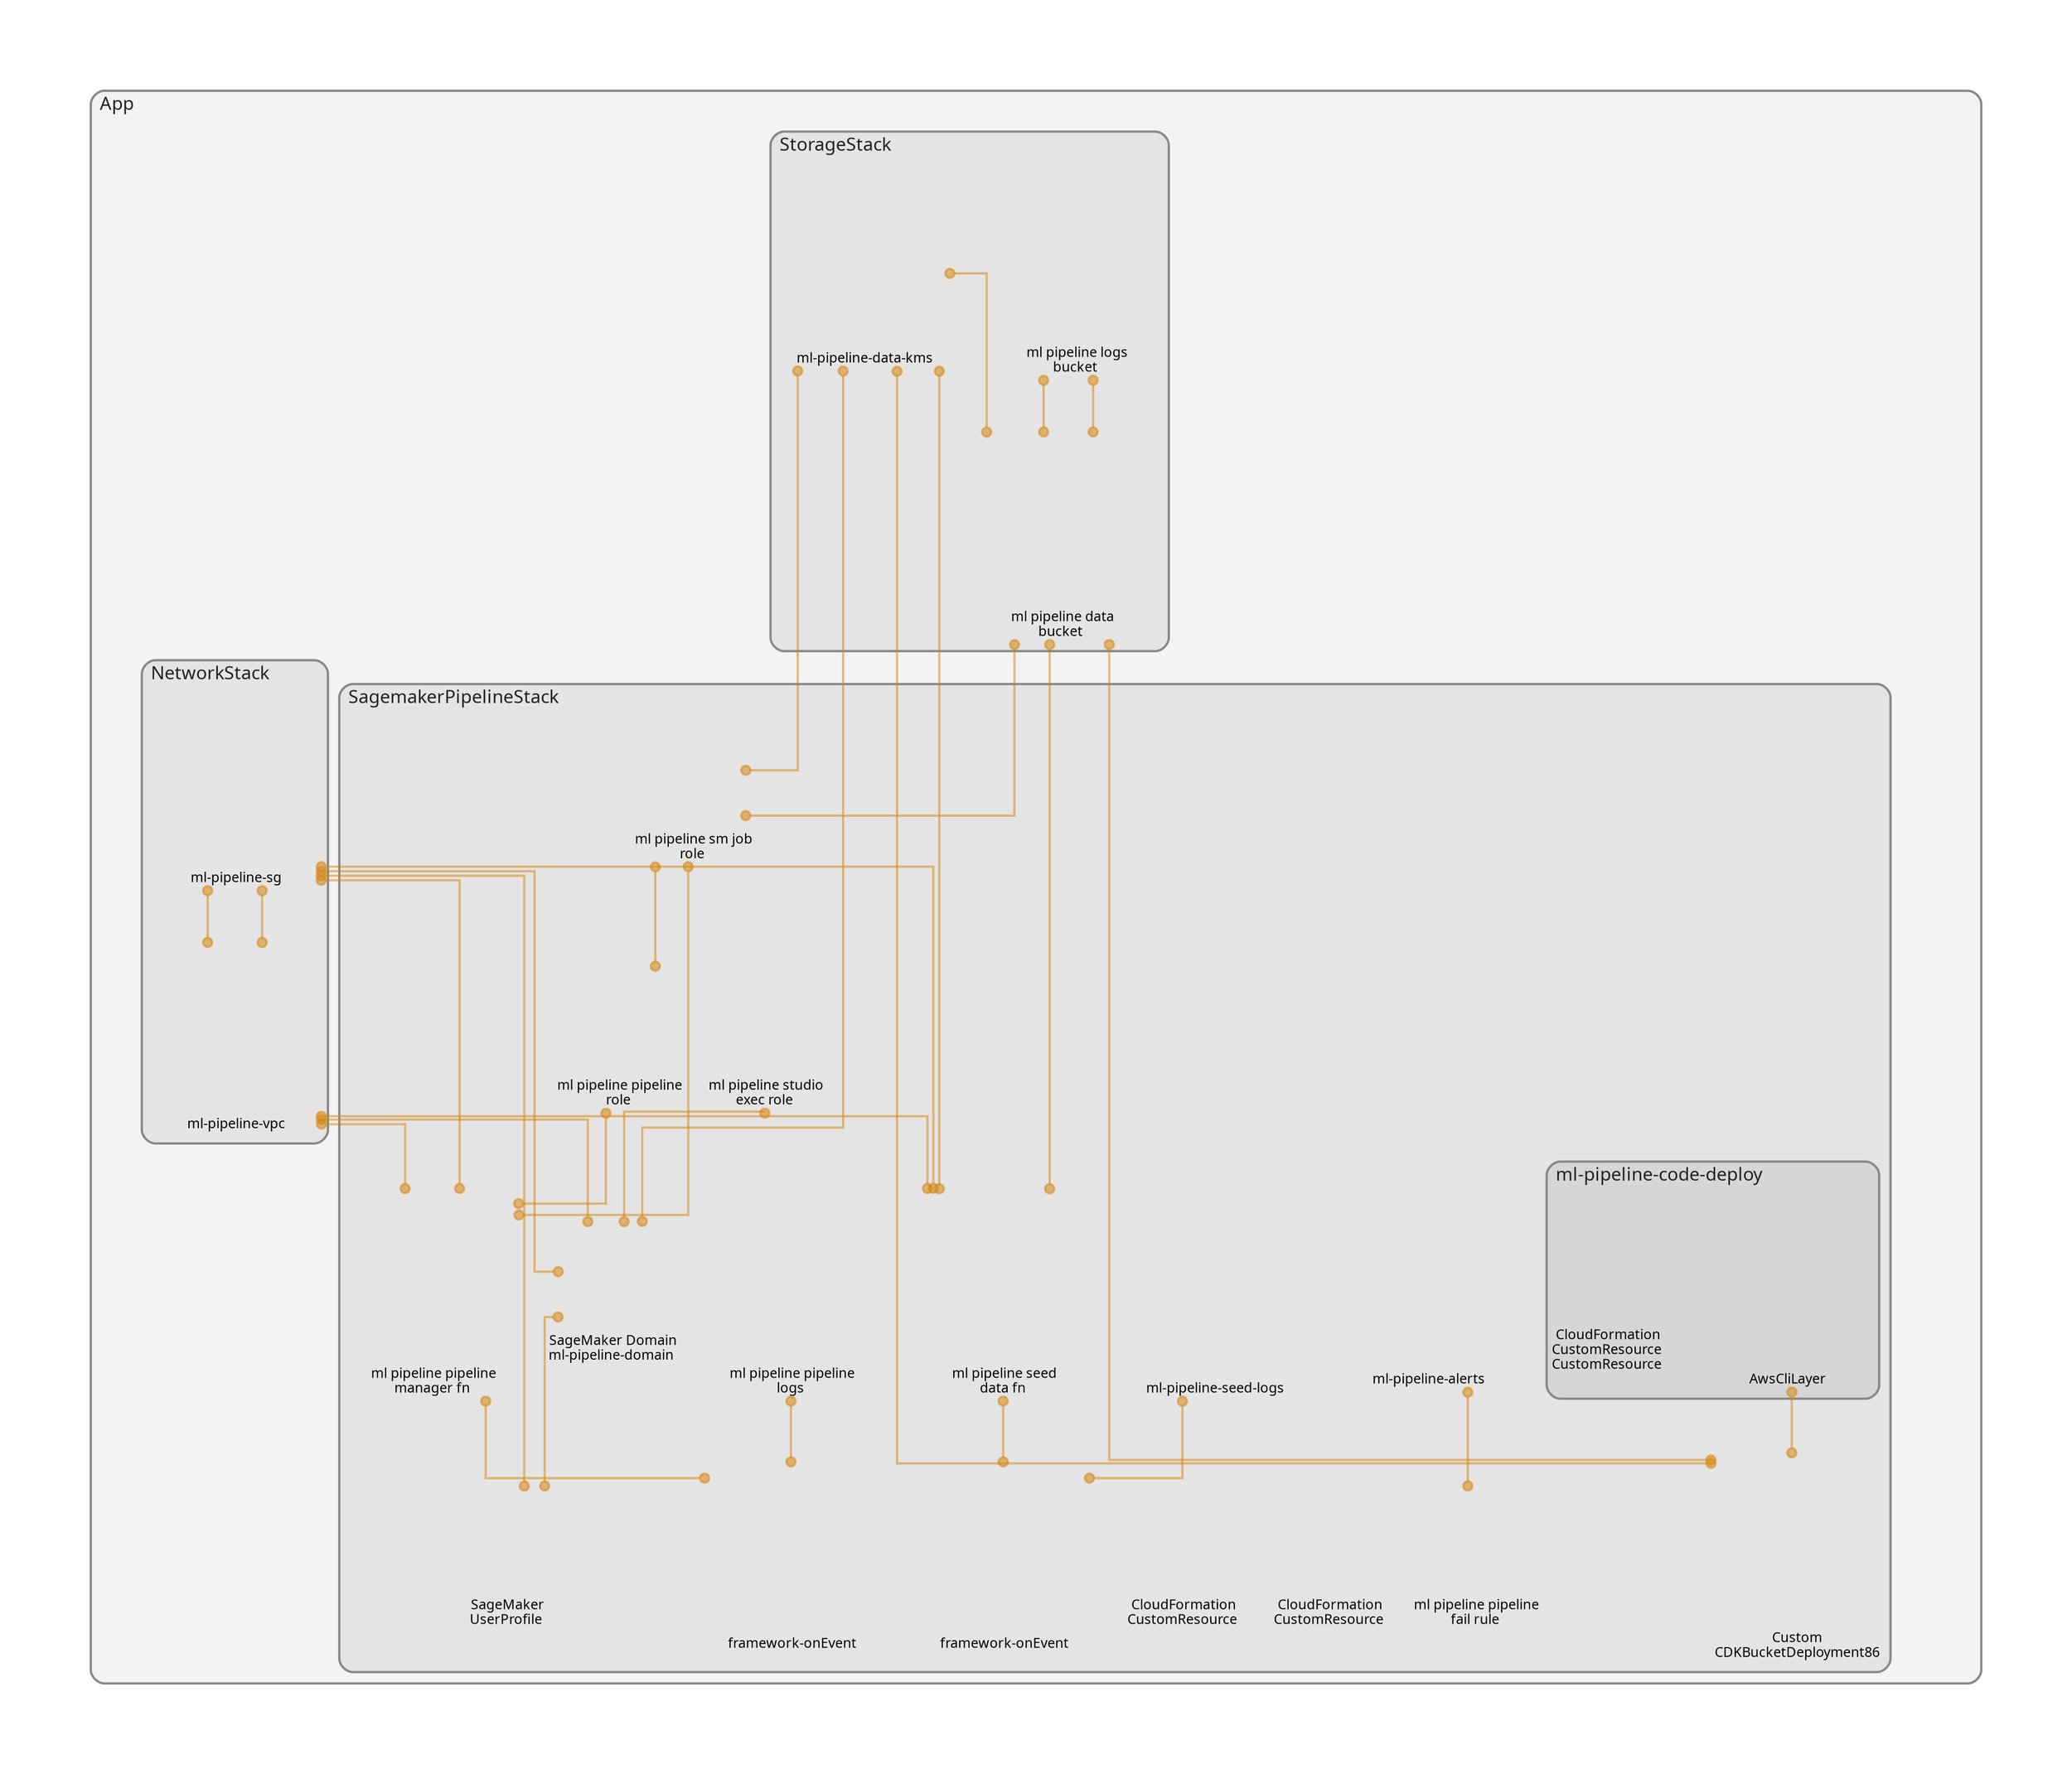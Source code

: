 digraph "Diagram" {
  splines = "ortho";
  pad = 1;
  nodesep = 0.6;
  ranksep = 0.75;
  fontname = "Sans-Serif";
  fontsize = 15;
  dpi = 200;
  rankdir = "BT";
  compound = true;
  fontcolor = "#222222";
  edge [
    color = "#D5871488";
    penwidth = 2;
    arrowhead = "dot";
    arrowtail = "dot";
  ];
  node [
    shape = "box";
    style = "rounded";
    fixedsize = true;
    width = 1.7;
    height = 1.7;
    labelloc = "c";
    imagescale = true;
    fontname = "Sans-Serif";
    fontsize = 8;
    margin = 8;
  ];
  subgraph "App" {
    subgraph "cluster-SubGraph.App" {
      graph [
        label = "App";
        labelloc = "b";
        labeljust = "l";
        margin = 10;
        fontsize = 16;
        penwidth = 2;
        pencolor = "#888888";
        style = "filled,rounded";
        fillcolor = "#f3f3f3";
      ];
      subgraph "cluster-SubGraph.NetworkStack" {
        graph [
          label = "NetworkStack";
          labelloc = "b";
          labeljust = "l";
          margin = 10;
          fontsize = 16;
          penwidth = 2;
          pencolor = "#888888";
          style = "filled,rounded";
          fillcolor = "#e4e4e4";
        ];
        "NetworkStack/ml-pipeline-vpc" [
          label = " ml-pipeline-vpc";
          fontsize = 12;
          image = "/Users/ankitpatterson/workspace/sagemaker-pipeline-example/node_modules/cdk-dia/icons/aws/Service/Arch_Networking-Content/64/Arch_Amazon-Virtual-Private-Cloud_64@5x.png";
          imagescale = "true";
          imagepos = "tc";
          penwidth = 0;
          shape = "node";
          fixedsize = "true";
          labelloc = "b";
          width = 2;
          height = 2.266;
        ];
        "NetworkStack/ml-pipeline-sg" [
          label = " ml-pipeline-sg";
          fontsize = 12;
          image = "/Users/ankitpatterson/workspace/sagemaker-pipeline-example/node_modules/cdk-dia/icons/aws/security_group.png";
          imagescale = "true";
          imagepos = "tc";
          penwidth = 0;
          shape = "node";
          fixedsize = "true";
          labelloc = "b";
          width = 2;
          height = 2.266;
        ];
      }
      subgraph "cluster-SubGraph.StorageStack" {
        graph [
          label = "StorageStack";
          labelloc = "b";
          labeljust = "l";
          margin = 10;
          fontsize = 16;
          penwidth = 2;
          pencolor = "#888888";
          style = "filled,rounded";
          fillcolor = "#e4e4e4";
        ];
        "StorageStack/ml-pipeline-data-kms" [
          label = " ml-pipeline-data-kms";
          fontsize = 12;
          image = "/Users/ankitpatterson/workspace/sagemaker-pipeline-example/node_modules/cdk-dia/icons/aws/Service/Arch_Security-Identity-Compliance/64/Arch_AWS-Key-Management-Services_64@5x.png";
          imagescale = "true";
          imagepos = "tc";
          penwidth = 0;
          shape = "node";
          fixedsize = "true";
          labelloc = "b";
          width = 2;
          height = 2.266;
        ];
        "StorageStack/ml-pipeline-logs-bucket" [
          label = " ml pipeline logs\nbucket";
          fontsize = 12;
          image = "/Users/ankitpatterson/workspace/sagemaker-pipeline-example/node_modules/cdk-dia/icons/aws/Service/Arch_Storage/64/Arch_Amazon-S3-Standard_64@5x.png";
          imagescale = "true";
          imagepos = "tc";
          penwidth = 0;
          shape = "node";
          fixedsize = "true";
          labelloc = "b";
          width = 2;
          height = 2.4819999999999998;
        ];
        "StorageStack/ml-pipeline-data-bucket" [
          label = " ml pipeline data\nbucket";
          fontsize = 12;
          image = "/Users/ankitpatterson/workspace/sagemaker-pipeline-example/node_modules/cdk-dia/icons/aws/Service/Arch_Storage/64/Arch_Amazon-S3-Standard_64@5x.png";
          imagescale = "true";
          imagepos = "tc";
          penwidth = 0;
          shape = "node";
          fixedsize = "true";
          labelloc = "b";
          width = 2;
          height = 2.4819999999999998;
        ];
      }
      subgraph "cluster-SubGraph.SagemakerPipelineStack" {
        graph [
          label = "SagemakerPipelineStack";
          labelloc = "b";
          labeljust = "l";
          margin = 10;
          fontsize = 16;
          penwidth = 2;
          pencolor = "#888888";
          style = "filled,rounded";
          fillcolor = "#e4e4e4";
        ];
        "SagemakerPipelineStack/ml-pipeline-studio-exec-role" [
          label = " ml pipeline studio\nexec role";
          fontsize = 12;
          image = "/Users/ankitpatterson/workspace/sagemaker-pipeline-example/node_modules/cdk-dia/icons/aws/Service/Arch_Security-Identity-Compliance/64/Arch_AWS-Identity-and-Access-Management_64@5x.png";
          imagescale = "true";
          imagepos = "tc";
          penwidth = 0;
          shape = "node";
          fixedsize = "true";
          labelloc = "b";
          width = 1.2;
          height = 1.682;
        ];
        "SagemakerPipelineStack/ml-pipeline-domain" [
          label = " SageMaker Domain\nml-pipeline-domain";
          fontsize = 12;
          image = "/Users/ankitpatterson/workspace/sagemaker-pipeline-example/node_modules/cdk-dia/icons/aws/Resource/Res_Machine-Learning/Res_48_Dark/Res_Amazon-Sagemaker_Model_48_Dark_gen.png";
          imagescale = "true";
          imagepos = "tc";
          penwidth = 0;
          shape = "node";
          fixedsize = "true";
          labelloc = "b";
          width = 1.2;
          height = 1.682;
        ];
        "SagemakerPipelineStack/ml-pipeline-user-weirdion" [
          label = " SageMaker\nUserProfile";
          fontsize = 12;
          image = "/Users/ankitpatterson/workspace/sagemaker-pipeline-example/node_modules/cdk-dia/icons/aws/Resource/Res_Machine-Learning/Res_48_Dark/Res_Amazon-Sagemaker_Model_48_Dark_gen.png";
          imagescale = "true";
          imagepos = "tc";
          penwidth = 0;
          shape = "node";
          fixedsize = "true";
          labelloc = "b";
          width = 1.2;
          height = 1.682;
        ];
        "SagemakerPipelineStack/ml-pipeline-sm-job-role" [
          label = " ml pipeline sm job\nrole";
          fontsize = 12;
          image = "/Users/ankitpatterson/workspace/sagemaker-pipeline-example/node_modules/cdk-dia/icons/aws/Service/Arch_Security-Identity-Compliance/64/Arch_AWS-Identity-and-Access-Management_64@5x.png";
          imagescale = "true";
          imagepos = "tc";
          penwidth = 0;
          shape = "node";
          fixedsize = "true";
          labelloc = "b";
          width = 1.2;
          height = 1.682;
        ];
        "SagemakerPipelineStack/ml-pipeline-pipeline-role" [
          label = " ml pipeline pipeline\nrole";
          fontsize = 12;
          image = "/Users/ankitpatterson/workspace/sagemaker-pipeline-example/node_modules/cdk-dia/icons/aws/Service/Arch_Security-Identity-Compliance/64/Arch_AWS-Identity-and-Access-Management_64@5x.png";
          imagescale = "true";
          imagepos = "tc";
          penwidth = 0;
          shape = "node";
          fixedsize = "true";
          labelloc = "b";
          width = 1.2;
          height = 1.682;
        ];
        "SagemakerPipelineStack/Custom__CDKBucketDeployment8693BB64968944B69AAFB0CC9EB8756C" [
          label = " Custom \nCDKBucketDeployment86";
          fontsize = 12;
          image = "/Users/ankitpatterson/workspace/sagemaker-pipeline-example/node_modules/cdk-dia/icons/aws/Service/Arch_Compute/64/Arch_AWS-Lambda_64@5x.png";
          imagescale = "true";
          imagepos = "tc";
          penwidth = 0;
          shape = "node";
          fixedsize = "true";
          labelloc = "b";
          width = 2;
          height = 2.4819999999999998;
        ];
        "SagemakerPipelineStack/ml-pipeline-seed-data-fn" [
          label = " ml pipeline seed\ndata fn";
          fontsize = 12;
          image = "/Users/ankitpatterson/workspace/sagemaker-pipeline-example/node_modules/cdk-dia/icons/aws/Service/Arch_Compute/64/Arch_AWS-Lambda_64@5x.png";
          imagescale = "true";
          imagepos = "tc";
          penwidth = 0;
          shape = "node";
          fixedsize = "true";
          labelloc = "b";
          width = 2;
          height = 2.4819999999999998;
        ];
        "SagemakerPipelineStack/ml-pipeline-seed-logs" [
          label = "\nml-pipeline-seed-logs";
          fontsize = 12;
          image = "/Users/ankitpatterson/workspace/sagemaker-pipeline-example/node_modules/cdk-dia/icons/aws/Resource/Res_Management-Governance/Res_48_Dark/Res_Amazon-Cloudwatch_Logs_48_Dark_gen.png";
          imagescale = "true";
          imagepos = "tc";
          penwidth = 0;
          shape = "node";
          fixedsize = "true";
          labelloc = "b";
          width = 2;
          height = 2.4819999999999998;
        ];
        "SagemakerPipelineStack/ml-pipeline-seed-resource" [
          label = " CloudFormation\nCustomResource";
          fontsize = 12;
          image = "/Users/ankitpatterson/workspace/sagemaker-pipeline-example/node_modules/cdk-dia/icons/aws/Service/Arch_Management-Governance/64/Arch_AWS-CloudFormation_64@5x.png";
          imagescale = "true";
          imagepos = "tc";
          penwidth = 0;
          shape = "node";
          fixedsize = "true";
          labelloc = "b";
          width = 1.2;
          height = 1.682;
        ];
        "SagemakerPipelineStack/ml-pipeline-pipeline-manager-fn" [
          label = " ml pipeline pipeline\nmanager fn";
          fontsize = 12;
          image = "/Users/ankitpatterson/workspace/sagemaker-pipeline-example/node_modules/cdk-dia/icons/aws/Service/Arch_Compute/64/Arch_AWS-Lambda_64@5x.png";
          imagescale = "true";
          imagepos = "tc";
          penwidth = 0;
          shape = "node";
          fixedsize = "true";
          labelloc = "b";
          width = 2;
          height = 2.4819999999999998;
        ];
        "SagemakerPipelineStack/ml-pipeline-pipeline-logs" [
          label = " ml pipeline pipeline\nlogs";
          fontsize = 12;
          image = "/Users/ankitpatterson/workspace/sagemaker-pipeline-example/node_modules/cdk-dia/icons/aws/Resource/Res_Management-Governance/Res_48_Dark/Res_Amazon-Cloudwatch_Logs_48_Dark_gen.png";
          imagescale = "true";
          imagepos = "tc";
          penwidth = 0;
          shape = "node";
          fixedsize = "true";
          labelloc = "b";
          width = 2;
          height = 2.4819999999999998;
        ];
        "SagemakerPipelineStack/ml-pipeline-pipeline-resource" [
          label = " CloudFormation\nCustomResource";
          fontsize = 12;
          image = "/Users/ankitpatterson/workspace/sagemaker-pipeline-example/node_modules/cdk-dia/icons/aws/Service/Arch_Management-Governance/64/Arch_AWS-CloudFormation_64@5x.png";
          imagescale = "true";
          imagepos = "tc";
          penwidth = 0;
          shape = "node";
          fixedsize = "true";
          labelloc = "b";
          width = 1.2;
          height = 1.682;
        ];
        "SagemakerPipelineStack/ml-pipeline-alerts" [
          label = " ml-pipeline-alerts";
          fontsize = 12;
          image = "/Users/ankitpatterson/workspace/sagemaker-pipeline-example/node_modules/cdk-dia/icons/aws/Service/Arch_App-Integration/Arch_64/Arch_AWS-Simple-Notification-Service_64@5x.png";
          imagescale = "true";
          imagepos = "tc";
          penwidth = 0;
          shape = "node";
          fixedsize = "true";
          labelloc = "b";
          width = 2;
          height = 2.266;
        ];
        "SagemakerPipelineStack/ml-pipeline-pipeline-fail-rule" [
          label = " ml pipeline pipeline\nfail rule";
          fontsize = 12;
          image = "/Users/ankitpatterson/workspace/sagemaker-pipeline-example/node_modules/cdk-dia/icons/aws/Service/Arch_App-Integration/Arch_64/Arch_Amazon-EventBridge_64@5x.png";
          imagescale = "true";
          imagepos = "tc";
          penwidth = 0;
          shape = "node";
          fixedsize = "true";
          labelloc = "b";
          width = 1.2;
          height = 1.682;
        ];
        "SagemakerPipelineStack/ml-pipeline-seed-provider/framework-onEvent" [
          label = " framework-onEvent";
          fontsize = 12;
          image = "/Users/ankitpatterson/workspace/sagemaker-pipeline-example/node_modules/cdk-dia/icons/aws/Service/Arch_Compute/64/Arch_AWS-Lambda_64@5x.png";
          imagescale = "true";
          imagepos = "tc";
          penwidth = 0;
          shape = "node";
          fixedsize = "true";
          labelloc = "b";
          width = 2;
          height = 2.266;
        ];
        "SagemakerPipelineStack/ml-pipeline-pipeline-provider/framework-onEvent" [
          label = " framework-onEvent";
          fontsize = 12;
          image = "/Users/ankitpatterson/workspace/sagemaker-pipeline-example/node_modules/cdk-dia/icons/aws/Service/Arch_Compute/64/Arch_AWS-Lambda_64@5x.png";
          imagescale = "true";
          imagepos = "tc";
          penwidth = 0;
          shape = "node";
          fixedsize = "true";
          labelloc = "b";
          width = 2;
          height = 2.266;
        ];
        subgraph "cluster-SubGraph.ml-pipeline-code-deploy" {
          graph [
            label = "ml-pipeline-code-deploy";
            labelloc = "b";
            labeljust = "l";
            margin = 10;
            fontsize = 16;
            penwidth = 2;
            pencolor = "#888888";
            style = "filled,rounded";
            fillcolor = "#d6d6d6";
          ];
          "SagemakerPipelineStack/ml-pipeline-code-deploy/AwsCliLayer" [
            label = " AwsCliLayer";
            fontsize = 12;
            image = "/Users/ankitpatterson/workspace/sagemaker-pipeline-example/node_modules/cdk-dia/icons/aws/Service/Arch_Compute/64/Arch_AWS-Lambda_64@5x.png";
            imagescale = "true";
            imagepos = "tc";
            penwidth = 0;
            shape = "node";
            fixedsize = "true";
            labelloc = "b";
            width = 2;
            height = 2.266;
          ];
          "SagemakerPipelineStack/ml-pipeline-code-deploy/CustomResource" [
            label = " CloudFormation\nCustomResource\nCustomResource";
            fontsize = 12;
            image = "/Users/ankitpatterson/workspace/sagemaker-pipeline-example/node_modules/cdk-dia/icons/aws/Service/Arch_Management-Governance/64/Arch_AWS-CloudFormation_64@5x.png";
            imagescale = "true";
            imagepos = "tc";
            penwidth = 0;
            shape = "node";
            fixedsize = "true";
            labelloc = "b";
            width = 1.2;
            height = 1.898;
          ];
        }
      }
    }
  }
  "NetworkStack/ml-pipeline-vpc" -> "NetworkStack/ml-pipeline-sg" [
    dir = "both";
  ];
  "NetworkStack/ml-pipeline-sg" -> "NetworkStack/ml-pipeline-vpc" [
    dir = "both";
  ];
  "StorageStack/ml-pipeline-logs-bucket" -> "StorageStack/ml-pipeline-data-bucket" [
    dir = "both";
  ];
  "StorageStack/ml-pipeline-data-bucket" -> "StorageStack/ml-pipeline-data-kms" [
    dir = "both";
  ];
  "StorageStack/ml-pipeline-data-bucket" -> "StorageStack/ml-pipeline-logs-bucket" [
    dir = "both";
  ];
  "SagemakerPipelineStack/ml-pipeline-domain" -> "NetworkStack/ml-pipeline-vpc" [
    dir = "both";
  ];
  "SagemakerPipelineStack/ml-pipeline-domain" -> "NetworkStack/ml-pipeline-sg" [
    dir = "both";
  ];
  "SagemakerPipelineStack/ml-pipeline-domain" -> "StorageStack/ml-pipeline-data-kms" [
    dir = "both";
  ];
  "SagemakerPipelineStack/ml-pipeline-domain" -> "SagemakerPipelineStack/ml-pipeline-studio-exec-role" [
    dir = "both";
  ];
  "SagemakerPipelineStack/ml-pipeline-user-weirdion" -> "SagemakerPipelineStack/ml-pipeline-domain" [
    dir = "both";
  ];
  "SagemakerPipelineStack/ml-pipeline-user-weirdion" -> "NetworkStack/ml-pipeline-sg" [
    dir = "both";
  ];
  "SagemakerPipelineStack/ml-pipeline-sm-job-role" -> "StorageStack/ml-pipeline-data-kms" [
    dir = "both";
  ];
  "SagemakerPipelineStack/ml-pipeline-sm-job-role" -> "StorageStack/ml-pipeline-data-bucket" [
    dir = "both";
  ];
  "SagemakerPipelineStack/ml-pipeline-pipeline-role" -> "SagemakerPipelineStack/ml-pipeline-sm-job-role" [
    dir = "both";
  ];
  "SagemakerPipelineStack/Custom__CDKBucketDeployment8693BB64968944B69AAFB0CC9EB8756C" -> "StorageStack/ml-pipeline-data-kms" [
    dir = "both";
  ];
  "SagemakerPipelineStack/Custom__CDKBucketDeployment8693BB64968944B69AAFB0CC9EB8756C" -> "StorageStack/ml-pipeline-data-bucket" [
    dir = "both";
  ];
  "SagemakerPipelineStack/Custom__CDKBucketDeployment8693BB64968944B69AAFB0CC9EB8756C" -> "SagemakerPipelineStack/ml-pipeline-code-deploy/AwsCliLayer" [
    dir = "both";
  ];
  "SagemakerPipelineStack/ml-pipeline-seed-data-fn" -> "StorageStack/ml-pipeline-data-kms" [
    dir = "both";
  ];
  "SagemakerPipelineStack/ml-pipeline-seed-data-fn" -> "StorageStack/ml-pipeline-data-bucket" [
    dir = "both";
  ];
  "SagemakerPipelineStack/ml-pipeline-seed-data-fn" -> "NetworkStack/ml-pipeline-vpc" [
    dir = "both";
  ];
  "SagemakerPipelineStack/ml-pipeline-seed-data-fn" -> "NetworkStack/ml-pipeline-sg" [
    dir = "both";
  ];
  "SagemakerPipelineStack/ml-pipeline-pipeline-manager-fn" -> "SagemakerPipelineStack/ml-pipeline-sm-job-role" [
    dir = "both";
  ];
  "SagemakerPipelineStack/ml-pipeline-pipeline-manager-fn" -> "SagemakerPipelineStack/ml-pipeline-pipeline-role" [
    dir = "both";
  ];
  "SagemakerPipelineStack/ml-pipeline-pipeline-manager-fn" -> "NetworkStack/ml-pipeline-vpc" [
    dir = "both";
  ];
  "SagemakerPipelineStack/ml-pipeline-pipeline-manager-fn" -> "NetworkStack/ml-pipeline-sg" [
    dir = "both";
  ];
  "SagemakerPipelineStack/ml-pipeline-pipeline-fail-rule" -> "SagemakerPipelineStack/ml-pipeline-alerts" [
    dir = "both";
  ];
  "SagemakerPipelineStack/ml-pipeline-seed-provider/framework-onEvent" -> "SagemakerPipelineStack/ml-pipeline-seed-data-fn" [
    dir = "both";
  ];
  "SagemakerPipelineStack/ml-pipeline-seed-provider/framework-onEvent" -> "SagemakerPipelineStack/ml-pipeline-seed-logs" [
    dir = "both";
  ];
  "SagemakerPipelineStack/ml-pipeline-pipeline-provider/framework-onEvent" -> "SagemakerPipelineStack/ml-pipeline-pipeline-manager-fn" [
    dir = "both";
  ];
  "SagemakerPipelineStack/ml-pipeline-pipeline-provider/framework-onEvent" -> "SagemakerPipelineStack/ml-pipeline-pipeline-logs" [
    dir = "both";
  ];
}